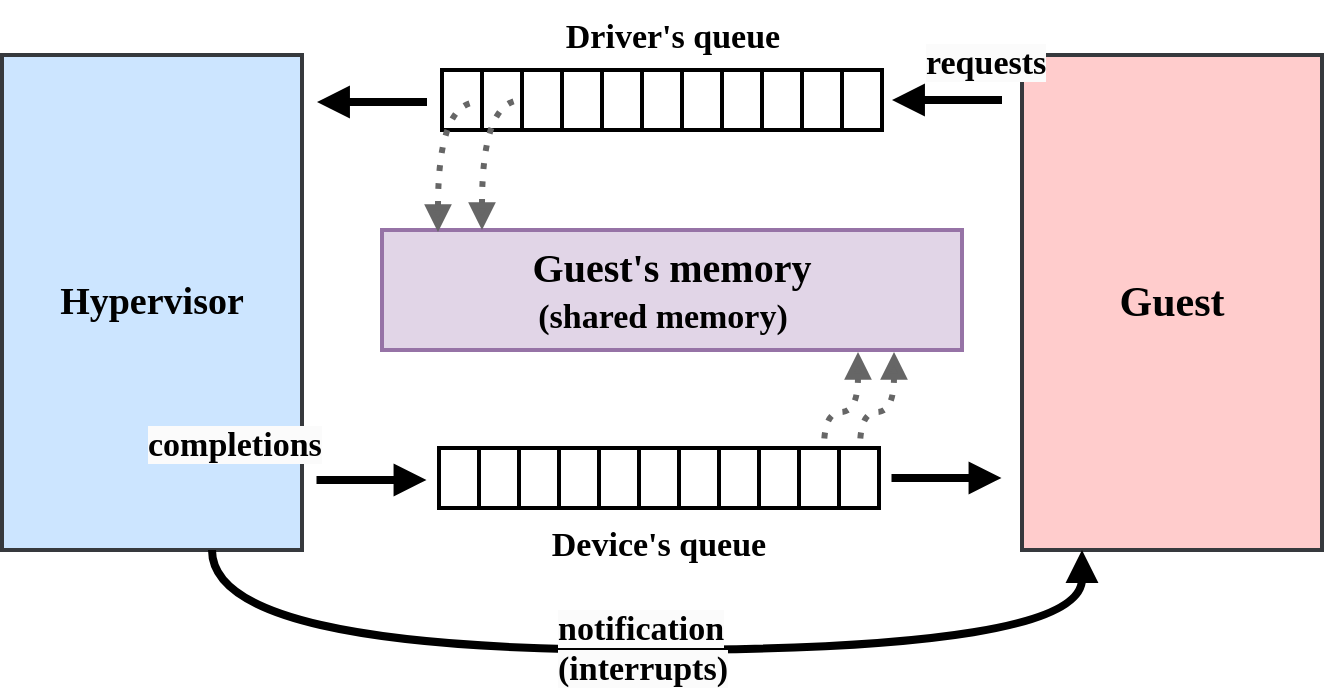 <mxfile>
    <diagram id="UKyGux9RliLSbUDZzkSg" name="Page-1">
        <mxGraphModel dx="828" dy="969" grid="1" gridSize="10" guides="1" tooltips="1" connect="1" arrows="1" fold="1" page="1" pageScale="1" pageWidth="850" pageHeight="1100" math="0" shadow="0">
            <root>
                <mxCell id="0"/>
                <mxCell id="1" parent="0"/>
                <mxCell id="2" value="Guest" style="whiteSpace=wrap;strokeWidth=2;fillColor=#ffcccc;strokeColor=#36393d;fontFamily=Verdana;fontStyle=1;fontSize=21;" vertex="1" parent="1">
                    <mxGeometry x="600" y="282.5" width="150" height="247.5" as="geometry"/>
                </mxCell>
                <mxCell id="5" value="Hypervisor" style="whiteSpace=wrap;strokeWidth=2;fillColor=#cce5ff;strokeColor=#36393d;fontFamily=Verdana;fontStyle=1;fontSize=19;" vertex="1" parent="1">
                    <mxGeometry x="90" y="282.5" width="150" height="247.5" as="geometry"/>
                </mxCell>
                <mxCell id="41" value="" style="group" vertex="1" connectable="0" parent="1">
                    <mxGeometry x="301" y="479" width="235" height="60" as="geometry"/>
                </mxCell>
                <mxCell id="42" value="" style="group" vertex="1" connectable="0" parent="41">
                    <mxGeometry x="7.5" width="220" height="30" as="geometry"/>
                </mxCell>
                <mxCell id="43" value="" style="group" vertex="1" connectable="0" parent="42">
                    <mxGeometry width="120" height="30" as="geometry"/>
                </mxCell>
                <mxCell id="44" value="" style="whiteSpace=wrap;strokeWidth=2;fontFamily=Verdana;fontStyle=1;fontSize=19;" vertex="1" parent="43">
                    <mxGeometry width="20" height="30" as="geometry"/>
                </mxCell>
                <mxCell id="45" value="" style="whiteSpace=wrap;strokeWidth=2;fontFamily=Verdana;fontStyle=1;fontSize=19;" vertex="1" parent="43">
                    <mxGeometry x="20" width="20" height="30" as="geometry"/>
                </mxCell>
                <mxCell id="46" value="" style="whiteSpace=wrap;strokeWidth=2;fontFamily=Verdana;fontStyle=1;fontSize=19;" vertex="1" parent="43">
                    <mxGeometry x="40" width="20" height="30" as="geometry"/>
                </mxCell>
                <mxCell id="47" value="" style="group" vertex="1" connectable="0" parent="43">
                    <mxGeometry x="60" width="60" height="30" as="geometry"/>
                </mxCell>
                <mxCell id="48" value="" style="whiteSpace=wrap;strokeWidth=2;fontFamily=Verdana;fontStyle=1;fontSize=19;" vertex="1" parent="47">
                    <mxGeometry width="20" height="30" as="geometry"/>
                </mxCell>
                <mxCell id="49" value="" style="whiteSpace=wrap;strokeWidth=2;fontFamily=Verdana;fontStyle=1;fontSize=19;" vertex="1" parent="47">
                    <mxGeometry x="20" width="20" height="30" as="geometry"/>
                </mxCell>
                <mxCell id="50" value="" style="whiteSpace=wrap;strokeWidth=2;fontFamily=Verdana;fontStyle=1;fontSize=19;" vertex="1" parent="47">
                    <mxGeometry x="40" width="20" height="30" as="geometry"/>
                </mxCell>
                <mxCell id="51" value="" style="group" vertex="1" connectable="0" parent="42">
                    <mxGeometry x="120" width="100" height="30" as="geometry"/>
                </mxCell>
                <mxCell id="52" value="" style="whiteSpace=wrap;strokeWidth=2;fontFamily=Verdana;fontStyle=1;fontSize=19;" vertex="1" parent="51">
                    <mxGeometry width="20" height="30" as="geometry"/>
                </mxCell>
                <mxCell id="53" value="" style="whiteSpace=wrap;strokeWidth=2;fontFamily=Verdana;fontStyle=1;fontSize=19;" vertex="1" parent="51">
                    <mxGeometry x="20" width="20" height="30" as="geometry"/>
                </mxCell>
                <mxCell id="54" value="" style="group" vertex="1" connectable="0" parent="51">
                    <mxGeometry x="40" width="60" height="30" as="geometry"/>
                </mxCell>
                <mxCell id="55" value="" style="whiteSpace=wrap;strokeWidth=2;fontFamily=Verdana;fontStyle=1;fontSize=19;" vertex="1" parent="54">
                    <mxGeometry width="20" height="30" as="geometry"/>
                </mxCell>
                <mxCell id="56" value="" style="whiteSpace=wrap;strokeWidth=2;fontFamily=Verdana;fontStyle=1;fontSize=19;" vertex="1" parent="54">
                    <mxGeometry x="20" width="20" height="30" as="geometry"/>
                </mxCell>
                <mxCell id="57" value="" style="whiteSpace=wrap;strokeWidth=2;fontFamily=Verdana;fontStyle=1;fontSize=19;" vertex="1" parent="54">
                    <mxGeometry x="40" width="20" height="30" as="geometry"/>
                </mxCell>
                <mxCell id="58" value="&lt;font face=&quot;Verdana&quot;&gt;&lt;span style=&quot;font-size: 19px;&quot;&gt;&lt;b style=&quot;font-size: 17px;&quot;&gt;Device's queue&lt;br&gt;&lt;/b&gt;&lt;/span&gt;&lt;/font&gt;" style="text;whiteSpace=wrap;html=1;align=center;" vertex="1" parent="41">
                    <mxGeometry y="30" width="235" height="30" as="geometry"/>
                </mxCell>
                <mxCell id="59" value="" style="rounded=0;orthogonalLoop=1;jettySize=auto;html=1;strokeWidth=4;endArrow=block;endFill=1;" edge="1" parent="1">
                    <mxGeometry relative="1" as="geometry">
                        <mxPoint x="590" y="305" as="sourcePoint"/>
                        <mxPoint x="535" y="305" as="targetPoint"/>
                    </mxGeometry>
                </mxCell>
                <mxCell id="60" value="" style="rounded=0;orthogonalLoop=1;jettySize=auto;html=1;strokeWidth=4;endArrow=block;endFill=1;" edge="1" parent="1">
                    <mxGeometry relative="1" as="geometry">
                        <mxPoint x="302.5" y="306" as="sourcePoint"/>
                        <mxPoint x="247.5" y="306" as="targetPoint"/>
                    </mxGeometry>
                </mxCell>
                <mxCell id="62" value="" style="rounded=0;orthogonalLoop=1;jettySize=auto;html=1;strokeWidth=4;endArrow=none;endFill=0;startArrow=block;startFill=1;" edge="1" parent="1">
                    <mxGeometry relative="1" as="geometry">
                        <mxPoint x="589.75" y="494" as="sourcePoint"/>
                        <mxPoint x="534.75" y="494" as="targetPoint"/>
                    </mxGeometry>
                </mxCell>
                <mxCell id="63" value="" style="rounded=0;orthogonalLoop=1;jettySize=auto;html=1;strokeWidth=4;endArrow=none;endFill=0;startArrow=block;startFill=1;" edge="1" parent="1">
                    <mxGeometry relative="1" as="geometry">
                        <mxPoint x="302.25" y="495" as="sourcePoint"/>
                        <mxPoint x="247.25" y="495" as="targetPoint"/>
                    </mxGeometry>
                </mxCell>
                <mxCell id="64" value="Guest's memory" style="whiteSpace=wrap;strokeWidth=2;fillColor=#e1d5e7;strokeColor=#9673a6;fontFamily=Verdana;fontStyle=1;fontSize=20;verticalAlign=top;" vertex="1" parent="1">
                    <mxGeometry x="280" y="370" width="290" height="60" as="geometry"/>
                </mxCell>
                <mxCell id="83" value="&lt;b style=&quot;border-color: var(--border-color); color: rgb(0, 0, 0); font-family: Verdana; font-style: normal; font-variant-ligatures: normal; font-variant-caps: normal; letter-spacing: normal; orphans: 2; text-align: center; text-indent: 0px; text-transform: none; widows: 2; word-spacing: 0px; -webkit-text-stroke-width: 0px; background-color: rgb(251, 251, 251); text-decoration-thickness: initial; text-decoration-style: initial; text-decoration-color: initial; font-size: 17px;&quot;&gt;requests&lt;br style=&quot;border-color: var(--border-color);&quot;&gt;&lt;/b&gt;" style="text;whiteSpace=wrap;html=1;fontSize=17;" vertex="1" parent="1">
                    <mxGeometry x="550" y="270" width="80" height="40" as="geometry"/>
                </mxCell>
                <mxCell id="84" value="&lt;b style=&quot;border-color: var(--border-color); color: rgb(0, 0, 0); font-family: Verdana; font-style: normal; font-variant-ligatures: normal; font-variant-caps: normal; letter-spacing: normal; orphans: 2; text-align: center; text-indent: 0px; text-transform: none; widows: 2; word-spacing: 0px; -webkit-text-stroke-width: 0px; background-color: rgb(251, 251, 251); text-decoration-thickness: initial; text-decoration-style: initial; text-decoration-color: initial; font-size: 17px;&quot;&gt;completions&lt;br style=&quot;border-color: var(--border-color);&quot;&gt;&lt;/b&gt;" style="text;whiteSpace=wrap;html=1;fontSize=17;" vertex="1" parent="1">
                    <mxGeometry x="161" y="461" width="80" height="40" as="geometry"/>
                </mxCell>
                <mxCell id="25" value="" style="group" vertex="1" connectable="0" parent="1">
                    <mxGeometry x="310" y="290" width="220" height="30" as="geometry"/>
                </mxCell>
                <mxCell id="17" value="" style="group" vertex="1" connectable="0" parent="25">
                    <mxGeometry width="120" height="30" as="geometry"/>
                </mxCell>
                <mxCell id="8" value="" style="whiteSpace=wrap;strokeWidth=2;fontFamily=Verdana;fontStyle=1;fontSize=19;" vertex="1" parent="17">
                    <mxGeometry width="20" height="30" as="geometry"/>
                </mxCell>
                <mxCell id="11" value="" style="whiteSpace=wrap;strokeWidth=2;fontFamily=Verdana;fontStyle=1;fontSize=19;" vertex="1" parent="17">
                    <mxGeometry x="20" width="20" height="30" as="geometry"/>
                </mxCell>
                <mxCell id="12" value="" style="whiteSpace=wrap;strokeWidth=2;fontFamily=Verdana;fontStyle=1;fontSize=19;" vertex="1" parent="17">
                    <mxGeometry x="40" width="20" height="30" as="geometry"/>
                </mxCell>
                <mxCell id="16" value="" style="group" vertex="1" connectable="0" parent="17">
                    <mxGeometry x="60" width="60" height="30" as="geometry"/>
                </mxCell>
                <mxCell id="13" value="" style="whiteSpace=wrap;strokeWidth=2;fontFamily=Verdana;fontStyle=1;fontSize=19;" vertex="1" parent="16">
                    <mxGeometry width="20" height="30" as="geometry"/>
                </mxCell>
                <mxCell id="14" value="" style="whiteSpace=wrap;strokeWidth=2;fontFamily=Verdana;fontStyle=1;fontSize=19;" vertex="1" parent="16">
                    <mxGeometry x="20" width="20" height="30" as="geometry"/>
                </mxCell>
                <mxCell id="15" value="" style="whiteSpace=wrap;strokeWidth=2;fontFamily=Verdana;fontStyle=1;fontSize=19;" vertex="1" parent="16">
                    <mxGeometry x="40" width="20" height="30" as="geometry"/>
                </mxCell>
                <mxCell id="24" value="" style="group" vertex="1" connectable="0" parent="25">
                    <mxGeometry x="120" width="100" height="30" as="geometry"/>
                </mxCell>
                <mxCell id="18" value="" style="whiteSpace=wrap;strokeWidth=2;fontFamily=Verdana;fontStyle=1;fontSize=19;" vertex="1" parent="24">
                    <mxGeometry width="20" height="30" as="geometry"/>
                </mxCell>
                <mxCell id="19" value="" style="whiteSpace=wrap;strokeWidth=2;fontFamily=Verdana;fontStyle=1;fontSize=19;" vertex="1" parent="24">
                    <mxGeometry x="20" width="20" height="30" as="geometry"/>
                </mxCell>
                <mxCell id="20" value="" style="group" vertex="1" connectable="0" parent="24">
                    <mxGeometry x="40" width="60" height="30" as="geometry"/>
                </mxCell>
                <mxCell id="21" value="" style="whiteSpace=wrap;strokeWidth=2;fontFamily=Verdana;fontStyle=1;fontSize=19;" vertex="1" parent="20">
                    <mxGeometry width="20" height="30" as="geometry"/>
                </mxCell>
                <mxCell id="22" value="" style="whiteSpace=wrap;strokeWidth=2;fontFamily=Verdana;fontStyle=1;fontSize=19;" vertex="1" parent="20">
                    <mxGeometry x="20" width="20" height="30" as="geometry"/>
                </mxCell>
                <mxCell id="23" value="" style="whiteSpace=wrap;strokeWidth=2;fontFamily=Verdana;fontStyle=1;fontSize=19;" vertex="1" parent="20">
                    <mxGeometry x="40" width="20" height="30" as="geometry"/>
                </mxCell>
                <mxCell id="26" value="&lt;font face=&quot;Verdana&quot;&gt;&lt;span style=&quot;font-size: 19px;&quot;&gt;&lt;b style=&quot;font-size: 17px;&quot;&gt;Driver's queue&lt;br&gt;&lt;br&gt;&lt;/b&gt;&lt;/span&gt;&lt;/font&gt;" style="text;whiteSpace=wrap;html=1;align=center;" vertex="1" parent="1">
                    <mxGeometry x="308" y="255" width="235" height="30" as="geometry"/>
                </mxCell>
                <mxCell id="90" value="" style="rounded=0;orthogonalLoop=1;jettySize=auto;html=1;strokeWidth=3;endArrow=none;endFill=0;startArrow=block;startFill=1;edgeStyle=orthogonalEdgeStyle;elbow=vertical;curved=1;strokeColor=#666666;dashed=1;dashPattern=1 2;" edge="1" parent="1" target="57">
                    <mxGeometry relative="1" as="geometry">
                        <mxPoint x="536" y="431" as="sourcePoint"/>
                        <mxPoint x="556" y="346" as="targetPoint"/>
                        <Array as="points">
                            <mxPoint x="536" y="461"/>
                            <mxPoint x="519" y="461"/>
                        </Array>
                    </mxGeometry>
                </mxCell>
                <mxCell id="89" value="" style="rounded=0;orthogonalLoop=1;jettySize=auto;html=1;strokeWidth=3;endArrow=none;endFill=0;startArrow=block;startFill=1;edgeStyle=orthogonalEdgeStyle;elbow=vertical;curved=1;strokeColor=#666666;dashed=1;dashPattern=1 2;entryX=0;entryY=0.5;entryDx=0;entryDy=0;" edge="1" parent="1">
                    <mxGeometry relative="1" as="geometry">
                        <mxPoint x="330" y="370" as="sourcePoint"/>
                        <mxPoint x="350" y="305" as="targetPoint"/>
                        <Array as="points">
                            <mxPoint x="330" y="305"/>
                        </Array>
                    </mxGeometry>
                </mxCell>
                <mxCell id="92" value="" style="rounded=0;orthogonalLoop=1;jettySize=auto;html=1;strokeWidth=3;endArrow=none;endFill=0;startArrow=block;startFill=1;edgeStyle=orthogonalEdgeStyle;elbow=vertical;curved=1;strokeColor=#666666;dashed=1;dashPattern=1 2;" edge="1" parent="1">
                    <mxGeometry relative="1" as="geometry">
                        <mxPoint x="518" y="431" as="sourcePoint"/>
                        <mxPoint x="501" y="479" as="targetPoint"/>
                        <Array as="points">
                            <mxPoint x="518" y="461"/>
                            <mxPoint x="501" y="461"/>
                        </Array>
                    </mxGeometry>
                </mxCell>
                <mxCell id="93" value="" style="rounded=0;orthogonalLoop=1;jettySize=auto;html=1;strokeWidth=3;endArrow=none;endFill=0;startArrow=block;startFill=1;edgeStyle=orthogonalEdgeStyle;elbow=vertical;curved=1;strokeColor=#666666;dashed=1;dashPattern=1 2;entryX=0;entryY=0.5;entryDx=0;entryDy=0;" edge="1" parent="1">
                    <mxGeometry relative="1" as="geometry">
                        <mxPoint x="308" y="371" as="sourcePoint"/>
                        <mxPoint x="328" y="306" as="targetPoint"/>
                        <Array as="points">
                            <mxPoint x="308" y="306"/>
                        </Array>
                    </mxGeometry>
                </mxCell>
                <mxCell id="94" value="&lt;font face=&quot;Verdana&quot; style=&quot;font-size: 17px;&quot;&gt;&lt;span style=&quot;font-size: 17px;&quot;&gt;&lt;b style=&quot;font-size: 17px;&quot;&gt;(shared memory)&lt;br style=&quot;font-size: 17px;&quot;&gt;&lt;/b&gt;&lt;/span&gt;&lt;/font&gt;" style="text;whiteSpace=wrap;html=1;align=center;fontSize=17;" vertex="1" parent="1">
                    <mxGeometry x="302.5" y="397" width="235" height="30" as="geometry"/>
                </mxCell>
                <mxCell id="96" value="" style="rounded=0;orthogonalLoop=1;jettySize=auto;html=1;strokeWidth=4;endArrow=none;endFill=0;startArrow=block;startFill=1;edgeStyle=orthogonalEdgeStyle;curved=1;entryX=0.5;entryY=1;entryDx=0;entryDy=0;" edge="1" parent="1">
                    <mxGeometry relative="1" as="geometry">
                        <mxPoint x="630" y="530" as="sourcePoint"/>
                        <mxPoint x="195" y="530" as="targetPoint"/>
                        <Array as="points">
                            <mxPoint x="630" y="580"/>
                            <mxPoint x="195" y="580"/>
                        </Array>
                    </mxGeometry>
                </mxCell>
                <mxCell id="117" value="&lt;b style=&quot;border-color: var(--border-color); color: rgb(0, 0, 0); font-family: Verdana; font-style: normal; font-variant-ligatures: normal; font-variant-caps: normal; letter-spacing: normal; orphans: 2; text-align: center; text-indent: 0px; text-transform: none; widows: 2; word-spacing: 0px; -webkit-text-stroke-width: 0px; background-color: rgb(251, 251, 251); text-decoration-thickness: initial; text-decoration-style: initial; text-decoration-color: initial; font-size: 17px;&quot;&gt;notification (interrupts)&lt;br style=&quot;border-color: var(--border-color);&quot;&gt;&lt;/b&gt;" style="text;whiteSpace=wrap;html=1;fontSize=17;" vertex="1" parent="1">
                    <mxGeometry x="366" y="553" width="80" height="40" as="geometry"/>
                </mxCell>
            </root>
        </mxGraphModel>
    </diagram>
</mxfile>